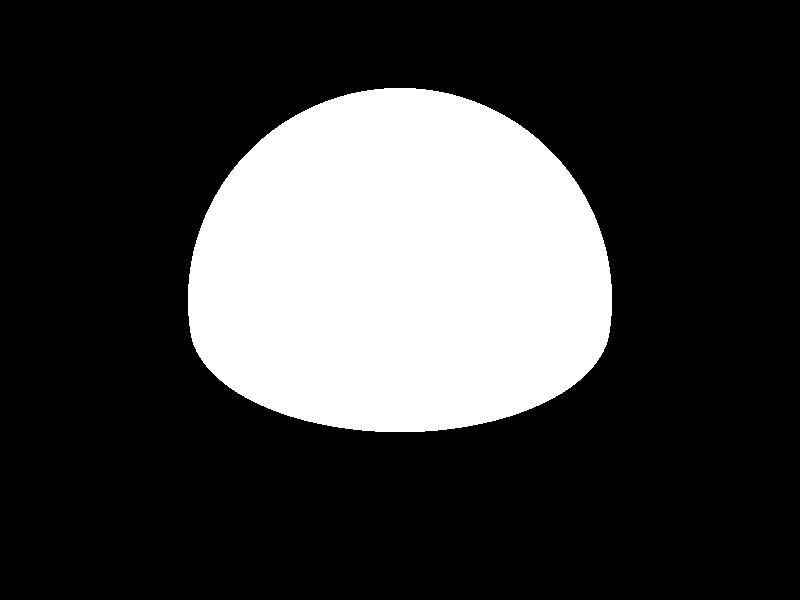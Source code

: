 // Persistence Of Vision raytracer version 3.5 sample file.
//
// -w320 -h240
// -w800 -h600 +a0.3

// By Alexander Enzmann
/* sample quartic scene file written by Alexander Enzmann */

#include "colors.inc"
#include "shapes.inc"
#include "textures.inc"

/* Witch of Agnesi */
intersection {
   quartic {
      < 0.0,  0.0,  0.0,  0.0,  0.0,  0.0,  1.0,  0.0,  0.0,  0.0,
        0.0,  0.0,  0.0,  0.0,  0.0,  0.0,  0.0,  0.0,  0.0,  0.0,
        0.0,  0.0,  0.0,  0.0,  0.0,  0.0,  0.0,  1.0,  0.0,  0.04,
        0.0,  0.0,  0.0,  0.0,  0.04 >

      texture {
         pigment { Red }
         finish {
            specular 1.0
            roughness 0.05
            ambient 0.2
            diffuse 0.8
         }
      }
   }

   sphere {
      <0, 0, 0>, 1
      texture { pigment { Clear } }
   }

   bounded_by { sphere { <0, 0, 0>, 1.5 } }
   rotate <30, 0, 180>
}

camera {
   location  <0.0, 0.0, -3.0>
   direction <0.0, 0.0,  1.0>
   up        <0.0, 1.0,  0.0>
   right     <4/3, 0.0,  0.0>
}

light_source { <200, 30, -300> colour White }

light_source { <-200, 30, -300> colour White }

